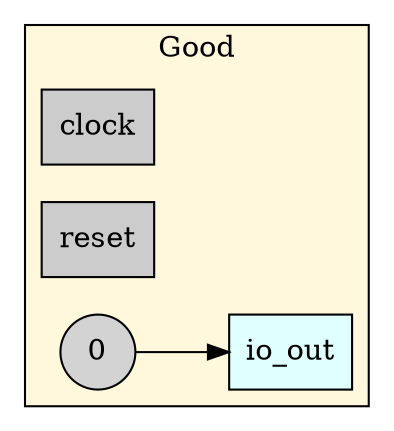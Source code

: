 digraph Good {
stylesheet = "styles.css"
rankdir="LR" 

subgraph cluster_Good {
  label="Good"
  URL=""
  bgcolor="#FFF8DC"
  cluster_Good_clock [shape = "rectangle" style="filled" fillcolor="#CCCCCC" label="clock" rank="0"]
     
cluster_Good_reset [shape = "rectangle" style="filled" fillcolor="#CCCCCC" label="reset" rank="0"]
     
cluster_Good_io_out [shape = "rectangle" style="filled" fillcolor="#E0FFFF" label="io_out" rank="1000"]
     
cluster_Good_lit1 [shape="circle" style="filled" BGCOLOR="#C0C0C0" label="0"]
     

  cluster_Good_lit1 -> cluster_Good_io_out
  
  
}
     
}
